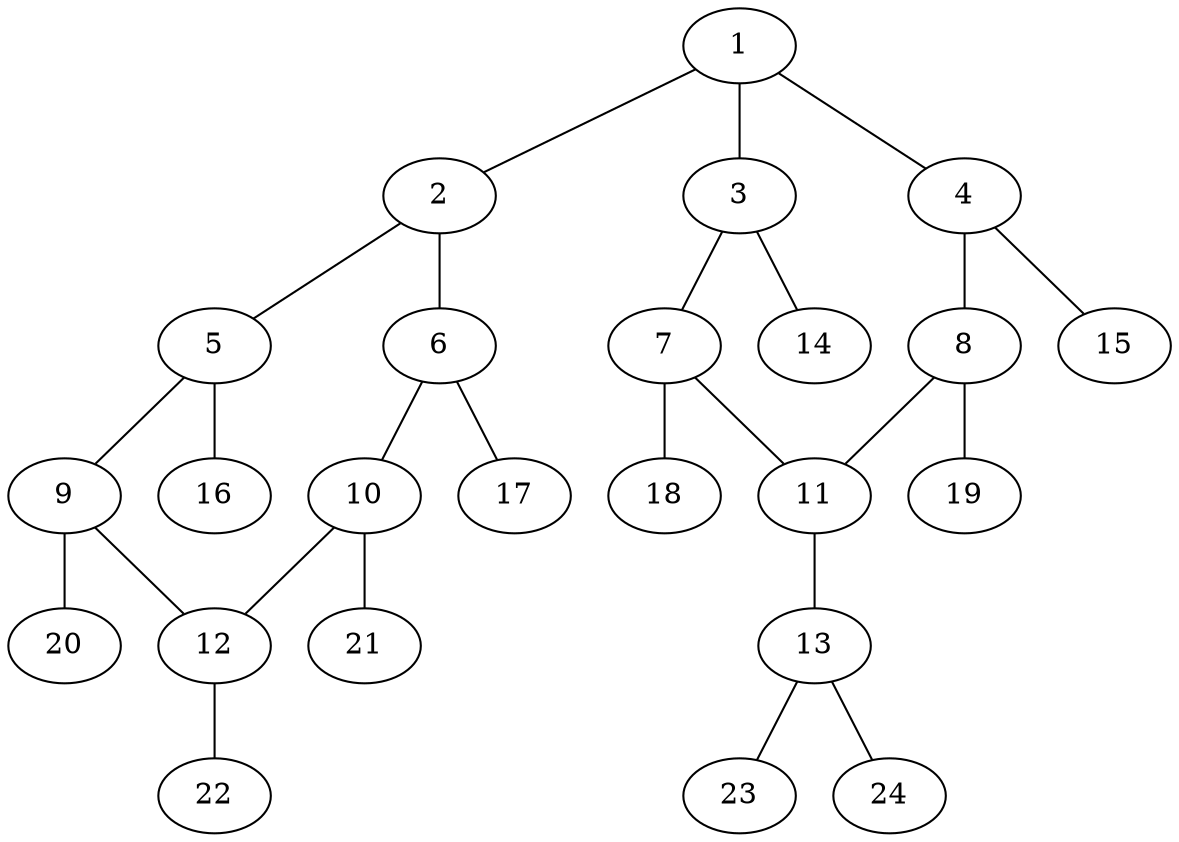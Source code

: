 graph molecule_1145 {
	1	 [chem=C];
	2	 [chem=C];
	1 -- 2	 [valence=1];
	3	 [chem=C];
	1 -- 3	 [valence=1];
	4	 [chem=C];
	1 -- 4	 [valence=2];
	5	 [chem=C];
	2 -- 5	 [valence=2];
	6	 [chem=C];
	2 -- 6	 [valence=1];
	7	 [chem=C];
	3 -- 7	 [valence=2];
	14	 [chem=H];
	3 -- 14	 [valence=1];
	8	 [chem=C];
	4 -- 8	 [valence=1];
	15	 [chem=H];
	4 -- 15	 [valence=1];
	9	 [chem=C];
	5 -- 9	 [valence=1];
	16	 [chem=H];
	5 -- 16	 [valence=1];
	10	 [chem=C];
	6 -- 10	 [valence=2];
	17	 [chem=H];
	6 -- 17	 [valence=1];
	11	 [chem=C];
	7 -- 11	 [valence=1];
	18	 [chem=H];
	7 -- 18	 [valence=1];
	8 -- 11	 [valence=2];
	19	 [chem=H];
	8 -- 19	 [valence=1];
	12	 [chem=C];
	9 -- 12	 [valence=2];
	20	 [chem=H];
	9 -- 20	 [valence=1];
	10 -- 12	 [valence=1];
	21	 [chem=H];
	10 -- 21	 [valence=1];
	13	 [chem=N];
	11 -- 13	 [valence=1];
	22	 [chem=H];
	12 -- 22	 [valence=1];
	23	 [chem=H];
	13 -- 23	 [valence=1];
	24	 [chem=H];
	13 -- 24	 [valence=1];
}
